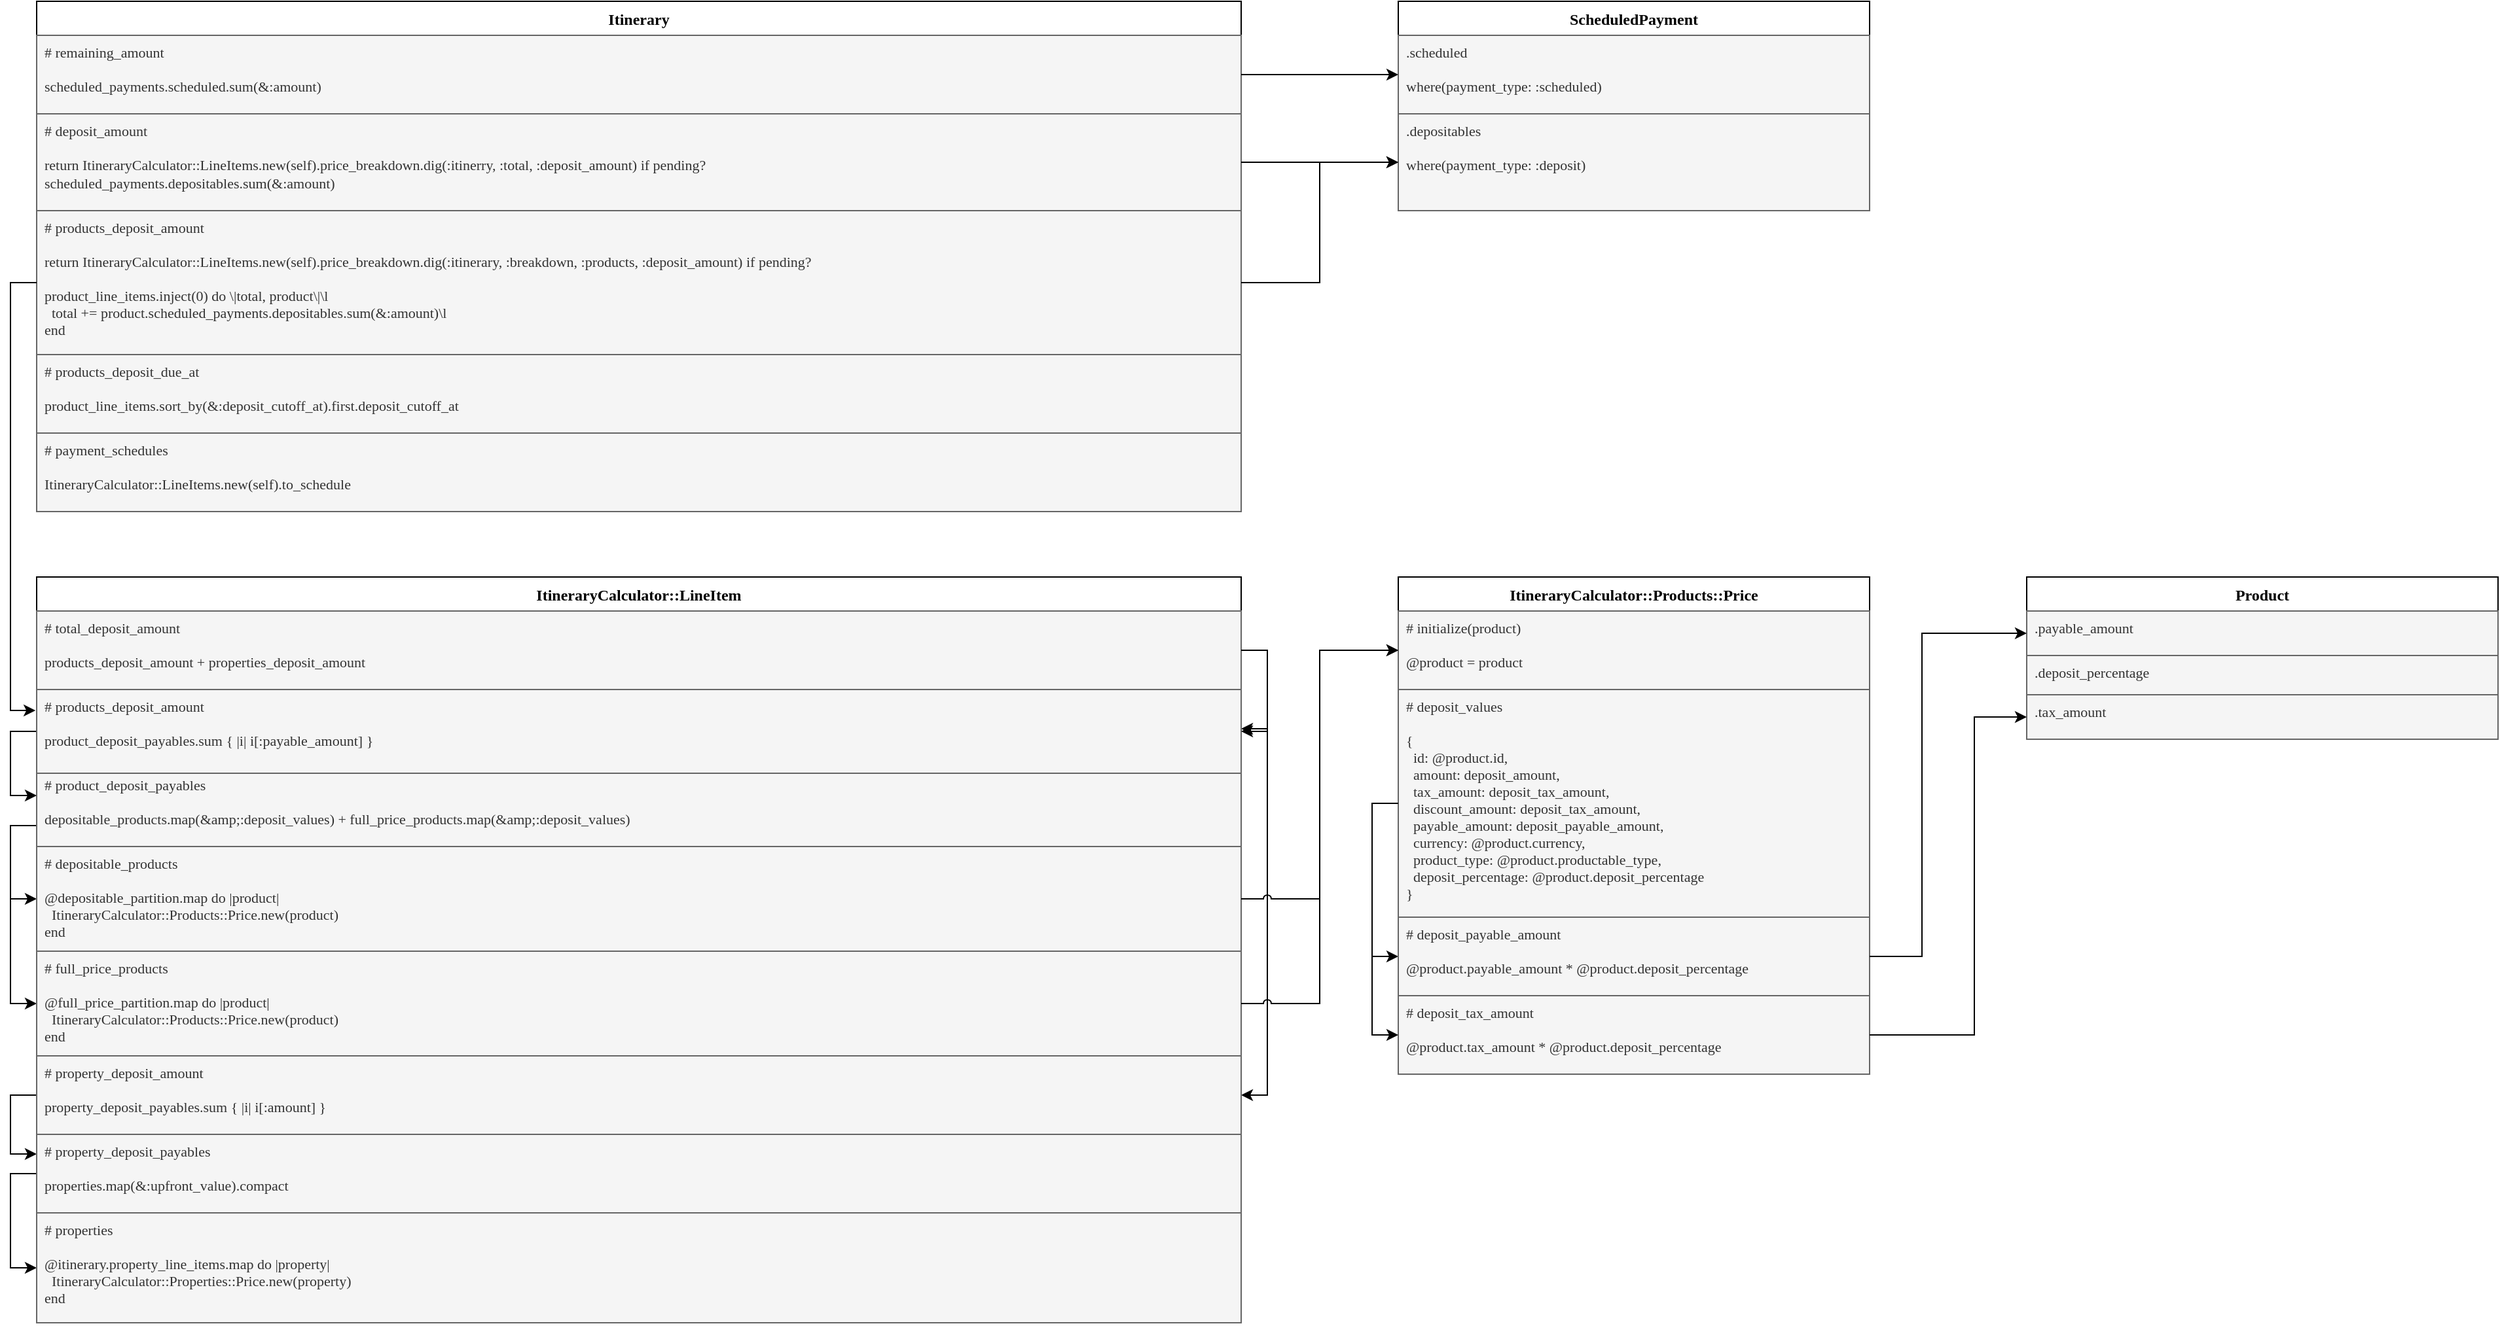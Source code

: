 <mxfile version="14.7.2" type="github">
  <diagram id="gU5jA1xEvA9jffqAlMgD" name="Page-1">
    <mxGraphModel dx="2066" dy="1131" grid="1" gridSize="10" guides="1" tooltips="1" connect="1" arrows="1" fold="1" page="1" pageScale="1" pageWidth="827" pageHeight="1169" math="0" shadow="0">
      <root>
        <mxCell id="0" />
        <mxCell id="1" parent="0" />
        <mxCell id="Vmxj52LLIrOS7AJDDaPW-2" value="Itinerary" style="swimlane;fontStyle=1;align=center;verticalAlign=top;childLayout=stackLayout;horizontal=1;startSize=26;horizontalStack=0;resizeParent=1;resizeParentMax=0;resizeLast=0;collapsible=1;marginBottom=0;fontFamily=&quot;DejaVu Sans Code&quot;;whiteSpace=wrap;" parent="1" vertex="1">
          <mxGeometry x="40" y="40" width="920" height="390" as="geometry">
            <mxRectangle x="30" y="40" width="80" height="26" as="alternateBounds" />
          </mxGeometry>
        </mxCell>
        <mxCell id="Vmxj52LLIrOS7AJDDaPW-5" value="# remaining_amount&#xa;&#xa;scheduled_payments.scheduled.sum(&amp;:amount)" style="text;fillColor=#f5f5f5;align=left;verticalAlign=top;spacingLeft=4;spacingRight=4;overflow=hidden;rotatable=0;points=[[0,0.5],[1,0.5]];portConstraint=eastwest;strokeColor=#666666;fontColor=#333333;fontFamily=&quot;DejaVu Sans Code&quot;;fontSize=11;" parent="Vmxj52LLIrOS7AJDDaPW-2" vertex="1">
          <mxGeometry y="26" width="920" height="60" as="geometry" />
        </mxCell>
        <mxCell id="Vmxj52LLIrOS7AJDDaPW-3" value="# deposit_amount&#xa;&#xa;return ItineraryCalculator::LineItems.new(self).price_breakdown.dig(:itinerry, :total, :deposit_amount) if pending?&#xa;scheduled_payments.depositables.sum(&amp;:amount)" style="text;fillColor=#f5f5f5;align=left;verticalAlign=top;spacingLeft=4;spacingRight=4;overflow=hidden;rotatable=0;points=[[0,0.5],[1,0.5]];portConstraint=eastwest;strokeColor=#666666;fontColor=#333333;fontFamily=&quot;DejaVu Sans Code&quot;;fontSize=11;whiteSpace=wrap;" parent="Vmxj52LLIrOS7AJDDaPW-2" vertex="1">
          <mxGeometry y="86" width="920" height="74" as="geometry" />
        </mxCell>
        <mxCell id="oFmUKIQ2x4N6cIxG4Llz-1" value="# products_deposit_amount&#xa;&#xa;return ItineraryCalculator::LineItems.new(self).price_breakdown.dig(:itinerary, :breakdown, :products, :deposit_amount) if pending?&#xa;&#xa;product_line_items.inject(0) do \|total, product\|\l&#xa;  total += product.scheduled_payments.depositables.sum(&amp;:amount)\l&#xa;end" style="text;fillColor=#f5f5f5;align=left;verticalAlign=top;spacingLeft=4;spacingRight=4;overflow=hidden;rotatable=0;points=[[0,0.5],[1,0.5]];portConstraint=eastwest;strokeColor=#666666;fontColor=#333333;fontFamily=&quot;DejaVu Sans Code&quot;;fontSize=11;" vertex="1" parent="Vmxj52LLIrOS7AJDDaPW-2">
          <mxGeometry y="160" width="920" height="110" as="geometry" />
        </mxCell>
        <mxCell id="oFmUKIQ2x4N6cIxG4Llz-2" value="# products_deposit_due_at&#xa;&#xa;product_line_items.sort_by(&amp;:deposit_cutoff_at).first.deposit_cutoff_at" style="text;fillColor=#f5f5f5;align=left;verticalAlign=top;spacingLeft=4;spacingRight=4;overflow=hidden;rotatable=0;points=[[0,0.5],[1,0.5]];portConstraint=eastwest;strokeColor=#666666;fontColor=#333333;fontFamily=&quot;DejaVu Sans Code&quot;;fontSize=11;" vertex="1" parent="Vmxj52LLIrOS7AJDDaPW-2">
          <mxGeometry y="270" width="920" height="60" as="geometry" />
        </mxCell>
        <mxCell id="oFmUKIQ2x4N6cIxG4Llz-8" value="# payment_schedules&#xa;&#xa;ItineraryCalculator::LineItems.new(self).to_schedule" style="text;fillColor=#f5f5f5;align=left;verticalAlign=top;spacingLeft=4;spacingRight=4;overflow=hidden;rotatable=0;points=[[0,0.5],[1,0.5]];portConstraint=eastwest;strokeColor=#666666;fontColor=#333333;fontFamily=&quot;DejaVu Sans Code&quot;;fontSize=11;" vertex="1" parent="Vmxj52LLIrOS7AJDDaPW-2">
          <mxGeometry y="330" width="920" height="60" as="geometry" />
        </mxCell>
        <mxCell id="oFmUKIQ2x4N6cIxG4Llz-9" value="ScheduledPayment" style="swimlane;fontStyle=1;align=center;verticalAlign=top;childLayout=stackLayout;horizontal=1;startSize=26;horizontalStack=0;resizeParent=1;resizeParentMax=0;resizeLast=0;collapsible=1;marginBottom=0;fontFamily=&quot;DejaVu Sans Code&quot;;whiteSpace=wrap;" vertex="1" parent="1">
          <mxGeometry x="1080" y="40" width="360" height="160" as="geometry">
            <mxRectangle x="30" y="40" width="80" height="26" as="alternateBounds" />
          </mxGeometry>
        </mxCell>
        <mxCell id="oFmUKIQ2x4N6cIxG4Llz-11" value=".scheduled&#xa;&#xa;where(payment_type: :scheduled)" style="text;fillColor=#f5f5f5;align=left;verticalAlign=top;spacingLeft=4;spacingRight=4;overflow=hidden;rotatable=0;points=[[0,0.5],[1,0.5]];portConstraint=eastwest;strokeColor=#666666;fontColor=#333333;fontFamily=&quot;DejaVu Sans Code&quot;;fontSize=11;" vertex="1" parent="oFmUKIQ2x4N6cIxG4Llz-9">
          <mxGeometry y="26" width="360" height="60" as="geometry" />
        </mxCell>
        <mxCell id="oFmUKIQ2x4N6cIxG4Llz-10" value=".depositables&#xa;&#xa;      where(payment_type: :deposit)" style="text;fillColor=#f5f5f5;align=left;verticalAlign=top;spacingLeft=4;spacingRight=4;overflow=hidden;rotatable=0;points=[[0,0.5],[1,0.5]];portConstraint=eastwest;strokeColor=#666666;fontColor=#333333;fontFamily=&quot;DejaVu Sans Code&quot;;fontSize=11;whiteSpace=wrap;" vertex="1" parent="oFmUKIQ2x4N6cIxG4Llz-9">
          <mxGeometry y="86" width="360" height="74" as="geometry" />
        </mxCell>
        <mxCell id="oFmUKIQ2x4N6cIxG4Llz-15" style="edgeStyle=orthogonalEdgeStyle;rounded=0;orthogonalLoop=1;jettySize=auto;html=1;entryX=0;entryY=0.5;entryDx=0;entryDy=0;fontFamily=&quot;DejaVu Sans Code&quot;;fontSize=11;fontColor=#333333;startSize=26;" edge="1" parent="1" source="Vmxj52LLIrOS7AJDDaPW-3" target="oFmUKIQ2x4N6cIxG4Llz-10">
          <mxGeometry relative="1" as="geometry" />
        </mxCell>
        <mxCell id="oFmUKIQ2x4N6cIxG4Llz-16" style="edgeStyle=orthogonalEdgeStyle;rounded=0;orthogonalLoop=1;jettySize=auto;html=1;exitX=1;exitY=0.5;exitDx=0;exitDy=0;entryX=0;entryY=0.5;entryDx=0;entryDy=0;fontFamily=&quot;DejaVu Sans Code&quot;;fontSize=11;fontColor=#333333;startSize=26;" edge="1" parent="1" source="Vmxj52LLIrOS7AJDDaPW-5" target="oFmUKIQ2x4N6cIxG4Llz-11">
          <mxGeometry relative="1" as="geometry" />
        </mxCell>
        <mxCell id="oFmUKIQ2x4N6cIxG4Llz-17" style="edgeStyle=orthogonalEdgeStyle;rounded=0;orthogonalLoop=1;jettySize=auto;html=1;exitX=1;exitY=0.5;exitDx=0;exitDy=0;entryX=0;entryY=0.5;entryDx=0;entryDy=0;fontFamily=&quot;DejaVu Sans Code&quot;;fontSize=11;fontColor=#333333;startSize=26;jumpStyle=arc;" edge="1" parent="1" source="oFmUKIQ2x4N6cIxG4Llz-1" target="oFmUKIQ2x4N6cIxG4Llz-10">
          <mxGeometry relative="1" as="geometry" />
        </mxCell>
        <mxCell id="oFmUKIQ2x4N6cIxG4Llz-18" value="ItineraryCalculator::LineItem" style="swimlane;fontStyle=1;align=center;verticalAlign=top;childLayout=stackLayout;horizontal=1;startSize=26;horizontalStack=0;resizeParent=1;resizeParentMax=0;resizeLast=0;collapsible=1;marginBottom=0;fontFamily=&quot;DejaVu Sans Code&quot;;whiteSpace=wrap;" vertex="1" parent="1">
          <mxGeometry x="40" y="480" width="920" height="570" as="geometry">
            <mxRectangle x="30" y="40" width="80" height="26" as="alternateBounds" />
          </mxGeometry>
        </mxCell>
        <mxCell id="oFmUKIQ2x4N6cIxG4Llz-26" style="edgeStyle=orthogonalEdgeStyle;rounded=0;jumpStyle=arc;orthogonalLoop=1;jettySize=auto;html=1;entryX=1;entryY=0.5;entryDx=0;entryDy=0;fontFamily=&quot;DejaVu Sans Code&quot;;fontSize=11;fontColor=#333333;startSize=26;exitX=1;exitY=0.5;exitDx=0;exitDy=0;" edge="1" parent="oFmUKIQ2x4N6cIxG4Llz-18" source="oFmUKIQ2x4N6cIxG4Llz-19" target="oFmUKIQ2x4N6cIxG4Llz-21">
          <mxGeometry relative="1" as="geometry" />
        </mxCell>
        <mxCell id="oFmUKIQ2x4N6cIxG4Llz-61" style="edgeStyle=orthogonalEdgeStyle;rounded=0;jumpStyle=arc;orthogonalLoop=1;jettySize=auto;html=1;entryX=1;entryY=0.5;entryDx=0;entryDy=0;fontFamily=&quot;DejaVu Sans Code&quot;;fontSize=11;fontColor=#333333;startSize=26;exitX=1;exitY=0.5;exitDx=0;exitDy=0;" edge="1" parent="oFmUKIQ2x4N6cIxG4Llz-18" source="oFmUKIQ2x4N6cIxG4Llz-19" target="oFmUKIQ2x4N6cIxG4Llz-59">
          <mxGeometry relative="1" as="geometry" />
        </mxCell>
        <mxCell id="oFmUKIQ2x4N6cIxG4Llz-19" value="# total_deposit_amount&#xa;&#xa;products_deposit_amount + properties_deposit_amount" style="text;fillColor=#f5f5f5;align=left;verticalAlign=top;spacingLeft=4;spacingRight=4;overflow=hidden;rotatable=0;points=[[0,0.5],[1,0.5]];portConstraint=eastwest;strokeColor=#666666;fontColor=#333333;fontFamily=&quot;DejaVu Sans Code&quot;;fontSize=11;" vertex="1" parent="oFmUKIQ2x4N6cIxG4Llz-18">
          <mxGeometry y="26" width="920" height="60" as="geometry" />
        </mxCell>
        <mxCell id="oFmUKIQ2x4N6cIxG4Llz-21" value="# properties_deposit_amount&#xa;&#xa;property_deposit_payables.sum { |i| i[:amount] }" style="text;fillColor=#f5f5f5;align=left;verticalAlign=top;spacingLeft=4;spacingRight=4;overflow=hidden;rotatable=0;points=[[0,0.5],[1,0.5]];portConstraint=eastwest;strokeColor=#666666;fontColor=#333333;fontFamily=&quot;DejaVu Sans Code&quot;;fontSize=11;" vertex="1" parent="oFmUKIQ2x4N6cIxG4Llz-18">
          <mxGeometry y="86" width="920" height="60" as="geometry" />
        </mxCell>
        <mxCell id="oFmUKIQ2x4N6cIxG4Llz-28" style="edgeStyle=orthogonalEdgeStyle;rounded=0;jumpStyle=arc;orthogonalLoop=1;jettySize=auto;html=1;fontFamily=&quot;DejaVu Sans Code&quot;;fontSize=11;fontColor=#333333;startSize=26;" edge="1" parent="oFmUKIQ2x4N6cIxG4Llz-18" source="oFmUKIQ2x4N6cIxG4Llz-22" target="oFmUKIQ2x4N6cIxG4Llz-33">
          <mxGeometry relative="1" as="geometry">
            <mxPoint x="-2" y="190" as="sourcePoint" />
            <mxPoint x="-2" y="246" as="targetPoint" />
            <Array as="points">
              <mxPoint x="-20" y="190" />
              <mxPoint x="-20" y="246" />
            </Array>
          </mxGeometry>
        </mxCell>
        <mxCell id="oFmUKIQ2x4N6cIxG4Llz-31" style="edgeStyle=orthogonalEdgeStyle;rounded=0;jumpStyle=arc;orthogonalLoop=1;jettySize=auto;html=1;entryX=0;entryY=0.5;entryDx=0;entryDy=0;fontFamily=&quot;DejaVu Sans Code&quot;;fontSize=11;fontColor=#333333;startSize=26;exitX=0.001;exitY=0.733;exitDx=0;exitDy=0;exitPerimeter=0;" edge="1" parent="oFmUKIQ2x4N6cIxG4Llz-18" source="oFmUKIQ2x4N6cIxG4Llz-22" target="oFmUKIQ2x4N6cIxG4Llz-30">
          <mxGeometry relative="1" as="geometry" />
        </mxCell>
        <mxCell id="oFmUKIQ2x4N6cIxG4Llz-22" value="# product_deposit_payables&#xa;&#xa;depositable_products.map(&amp;amp;:deposit_values) + full_price_products.map(&amp;amp;:deposit_values)" style="text;fillColor=#f5f5f5;align=left;verticalAlign=top;spacingLeft=4;spacingRight=4;overflow=hidden;rotatable=0;points=[[0,0.5],[1,0.5]];portConstraint=eastwest;strokeColor=#666666;fontColor=#333333;fontFamily=&quot;DejaVu Sans Code&quot;;fontSize=11;" vertex="1" parent="oFmUKIQ2x4N6cIxG4Llz-18">
          <mxGeometry y="146" width="920" height="60" as="geometry" />
        </mxCell>
        <mxCell id="oFmUKIQ2x4N6cIxG4Llz-33" value="# depositable_products&#xa;&#xa; @depositable_partition.map do |product|&#xa;  ItineraryCalculator::Products::Price.new(product)&#xa;            end" style="text;fillColor=#f5f5f5;align=left;verticalAlign=top;spacingLeft=4;spacingRight=4;overflow=hidden;rotatable=0;points=[[0,0.5],[1,0.5]];portConstraint=eastwest;strokeColor=#666666;fontColor=#333333;fontFamily=&quot;DejaVu Sans Code&quot;;fontSize=11;" vertex="1" parent="oFmUKIQ2x4N6cIxG4Llz-18">
          <mxGeometry y="206" width="920" height="80" as="geometry" />
        </mxCell>
        <mxCell id="oFmUKIQ2x4N6cIxG4Llz-30" value="# full_price_products&#xa;&#xa;@full_price_partition.map do |product|&#xa;  ItineraryCalculator::Products::Price.new(product)&#xa;            end" style="text;fillColor=#f5f5f5;align=left;verticalAlign=top;spacingLeft=4;spacingRight=4;overflow=hidden;rotatable=0;points=[[0,0.5],[1,0.5]];portConstraint=eastwest;strokeColor=#666666;fontColor=#333333;fontFamily=&quot;DejaVu Sans Code&quot;;fontSize=11;" vertex="1" parent="oFmUKIQ2x4N6cIxG4Llz-18">
          <mxGeometry y="286" width="920" height="80" as="geometry" />
        </mxCell>
        <mxCell id="oFmUKIQ2x4N6cIxG4Llz-62" style="edgeStyle=orthogonalEdgeStyle;rounded=0;jumpStyle=arc;orthogonalLoop=1;jettySize=auto;html=1;entryX=0;entryY=0.25;entryDx=0;entryDy=0;fontFamily=&quot;DejaVu Sans Code&quot;;fontSize=11;fontColor=#333333;startSize=26;entryPerimeter=0;" edge="1" parent="oFmUKIQ2x4N6cIxG4Llz-18" source="oFmUKIQ2x4N6cIxG4Llz-59" target="oFmUKIQ2x4N6cIxG4Llz-60">
          <mxGeometry relative="1" as="geometry">
            <Array as="points">
              <mxPoint x="-20" y="396" />
              <mxPoint x="-20" y="441" />
            </Array>
          </mxGeometry>
        </mxCell>
        <mxCell id="oFmUKIQ2x4N6cIxG4Llz-59" value="# property_deposit_amount&#xa;&#xa;property_deposit_payables.sum { |i| i[:amount] }&#xa;" style="text;fillColor=#f5f5f5;align=left;verticalAlign=top;spacingLeft=4;spacingRight=4;overflow=hidden;rotatable=0;points=[[0,0.5],[1,0.5]];portConstraint=eastwest;strokeColor=#666666;fontColor=#333333;fontFamily=&quot;DejaVu Sans Code&quot;;fontSize=11;" vertex="1" parent="oFmUKIQ2x4N6cIxG4Llz-18">
          <mxGeometry y="366" width="920" height="60" as="geometry" />
        </mxCell>
        <mxCell id="oFmUKIQ2x4N6cIxG4Llz-64" style="edgeStyle=orthogonalEdgeStyle;rounded=0;jumpStyle=arc;orthogonalLoop=1;jettySize=auto;html=1;entryX=0;entryY=0.5;entryDx=0;entryDy=0;fontFamily=&quot;DejaVu Sans Code&quot;;fontSize=11;fontColor=#333333;startSize=26;" edge="1" parent="oFmUKIQ2x4N6cIxG4Llz-18" source="oFmUKIQ2x4N6cIxG4Llz-60" target="oFmUKIQ2x4N6cIxG4Llz-63">
          <mxGeometry relative="1" as="geometry" />
        </mxCell>
        <mxCell id="oFmUKIQ2x4N6cIxG4Llz-60" value="# property_deposit_payables&#xa;&#xa;properties.map(&amp;:upfront_value).compact" style="text;fillColor=#f5f5f5;align=left;verticalAlign=top;spacingLeft=4;spacingRight=4;overflow=hidden;rotatable=0;points=[[0,0.5],[1,0.5]];portConstraint=eastwest;strokeColor=#666666;fontColor=#333333;fontFamily=&quot;DejaVu Sans Code&quot;;fontSize=11;" vertex="1" parent="oFmUKIQ2x4N6cIxG4Llz-18">
          <mxGeometry y="426" width="920" height="60" as="geometry" />
        </mxCell>
        <mxCell id="oFmUKIQ2x4N6cIxG4Llz-63" value="# properties&#xa;&#xa;@itinerary.property_line_items.map do |property|&#xa;  ItineraryCalculator::Properties::Price.new(property)&#xa;      end" style="text;fillColor=#f5f5f5;align=left;verticalAlign=top;spacingLeft=4;spacingRight=4;overflow=hidden;rotatable=0;points=[[0,0.5],[1,0.5]];portConstraint=eastwest;strokeColor=#666666;fontColor=#333333;fontFamily=&quot;DejaVu Sans Code&quot;;fontSize=11;" vertex="1" parent="oFmUKIQ2x4N6cIxG4Llz-18">
          <mxGeometry y="486" width="920" height="84" as="geometry" />
        </mxCell>
        <mxCell id="oFmUKIQ2x4N6cIxG4Llz-24" style="edgeStyle=orthogonalEdgeStyle;rounded=0;jumpStyle=arc;orthogonalLoop=1;jettySize=auto;html=1;entryX=-0.001;entryY=0.25;entryDx=0;entryDy=0;fontFamily=&quot;DejaVu Sans Code&quot;;fontSize=11;fontColor=#333333;startSize=26;entryPerimeter=0;" edge="1" parent="1" source="oFmUKIQ2x4N6cIxG4Llz-1" target="oFmUKIQ2x4N6cIxG4Llz-20">
          <mxGeometry relative="1" as="geometry" />
        </mxCell>
        <mxCell id="oFmUKIQ2x4N6cIxG4Llz-27" style="edgeStyle=orthogonalEdgeStyle;rounded=0;jumpStyle=arc;orthogonalLoop=1;jettySize=auto;html=1;entryX=0;entryY=0.35;entryDx=0;entryDy=0;entryPerimeter=0;fontFamily=&quot;DejaVu Sans Code&quot;;fontSize=11;fontColor=#333333;startSize=26;" edge="1" parent="1" source="oFmUKIQ2x4N6cIxG4Llz-20" target="oFmUKIQ2x4N6cIxG4Llz-22">
          <mxGeometry relative="1" as="geometry">
            <Array as="points">
              <mxPoint x="20" y="598" />
              <mxPoint x="20" y="647" />
            </Array>
          </mxGeometry>
        </mxCell>
        <mxCell id="oFmUKIQ2x4N6cIxG4Llz-20" value="# products_deposit_amount&#xa;&#xa;product_deposit_payables.sum { |i| i[:payable_amount] }" style="text;fillColor=#f5f5f5;align=left;verticalAlign=top;spacingLeft=4;spacingRight=4;overflow=hidden;rotatable=0;points=[[0,0.5],[1,0.5]];portConstraint=eastwest;strokeColor=#666666;fontFamily=&quot;DejaVu Sans Code&quot;;fontSize=11;whiteSpace=wrap;fontColor=#333333;" vertex="1" parent="1">
          <mxGeometry x="40" y="566" width="920" height="64" as="geometry" />
        </mxCell>
        <mxCell id="oFmUKIQ2x4N6cIxG4Llz-25" style="edgeStyle=orthogonalEdgeStyle;rounded=0;jumpStyle=arc;orthogonalLoop=1;jettySize=auto;html=1;fontFamily=&quot;DejaVu Sans Code&quot;;fontSize=11;fontColor=#333333;startSize=26;exitX=1;exitY=0.5;exitDx=0;exitDy=0;" edge="1" parent="1" source="oFmUKIQ2x4N6cIxG4Llz-19" target="oFmUKIQ2x4N6cIxG4Llz-20">
          <mxGeometry relative="1" as="geometry" />
        </mxCell>
        <mxCell id="oFmUKIQ2x4N6cIxG4Llz-34" value="ItineraryCalculator::Products::Price" style="swimlane;fontStyle=1;align=center;verticalAlign=top;childLayout=stackLayout;horizontal=1;startSize=26;horizontalStack=0;resizeParent=1;resizeParentMax=0;resizeLast=0;collapsible=1;marginBottom=0;fontFamily=&quot;DejaVu Sans Code&quot;;whiteSpace=wrap;" vertex="1" parent="1">
          <mxGeometry x="1080" y="480" width="360" height="380" as="geometry">
            <mxRectangle x="30" y="40" width="80" height="26" as="alternateBounds" />
          </mxGeometry>
        </mxCell>
        <mxCell id="oFmUKIQ2x4N6cIxG4Llz-36" value="# initialize(product)&#xa;&#xa;@product = product" style="text;fillColor=#f5f5f5;align=left;verticalAlign=top;spacingLeft=4;spacingRight=4;overflow=hidden;rotatable=0;points=[[0,0.5],[1,0.5]];portConstraint=eastwest;strokeColor=#666666;fontColor=#333333;fontFamily=&quot;DejaVu Sans Code&quot;;fontSize=11;" vertex="1" parent="oFmUKIQ2x4N6cIxG4Llz-34">
          <mxGeometry y="26" width="360" height="60" as="geometry" />
        </mxCell>
        <mxCell id="oFmUKIQ2x4N6cIxG4Llz-39" style="edgeStyle=orthogonalEdgeStyle;rounded=0;jumpStyle=arc;orthogonalLoop=1;jettySize=auto;html=1;entryX=0;entryY=0.5;entryDx=0;entryDy=0;fontFamily=&quot;DejaVu Sans Code&quot;;fontSize=11;fontColor=#333333;startSize=26;exitX=0.001;exitY=0.733;exitDx=0;exitDy=0;exitPerimeter=0;" edge="1" parent="oFmUKIQ2x4N6cIxG4Llz-34" target="oFmUKIQ2x4N6cIxG4Llz-42">
          <mxGeometry relative="1" as="geometry">
            <mxPoint x="0.92" y="129.98" as="sourcePoint" />
          </mxGeometry>
        </mxCell>
        <mxCell id="oFmUKIQ2x4N6cIxG4Llz-48" style="edgeStyle=orthogonalEdgeStyle;rounded=0;jumpStyle=arc;orthogonalLoop=1;jettySize=auto;html=1;entryX=0;entryY=0.5;entryDx=0;entryDy=0;fontFamily=&quot;DejaVu Sans Code&quot;;fontSize=11;fontColor=#333333;startSize=26;exitX=0;exitY=0.5;exitDx=0;exitDy=0;" edge="1" parent="oFmUKIQ2x4N6cIxG4Llz-34" source="oFmUKIQ2x4N6cIxG4Llz-45" target="oFmUKIQ2x4N6cIxG4Llz-47">
          <mxGeometry relative="1" as="geometry" />
        </mxCell>
        <mxCell id="oFmUKIQ2x4N6cIxG4Llz-45" value="# deposit_values&#xa;&#xa;{&#xa;  id: @product.id,&#xa;  amount: deposit_amount,&#xa;  tax_amount: deposit_tax_amount,&#xa;  discount_amount: deposit_tax_amount,&#xa;  payable_amount: deposit_payable_amount,&#xa;  currency: @product.currency,&#xa;  product_type: @product.productable_type,&#xa;  deposit_percentage: @product.deposit_percentage&#xa;}" style="text;fillColor=#f5f5f5;align=left;verticalAlign=top;spacingLeft=4;spacingRight=4;overflow=hidden;rotatable=0;points=[[0,0.5],[1,0.5]];portConstraint=eastwest;strokeColor=#666666;fontColor=#333333;fontFamily=&quot;DejaVu Sans Code&quot;;fontSize=11;" vertex="1" parent="oFmUKIQ2x4N6cIxG4Llz-34">
          <mxGeometry y="86" width="360" height="174" as="geometry" />
        </mxCell>
        <mxCell id="oFmUKIQ2x4N6cIxG4Llz-47" value="# deposit_payable_amount&#xa;&#xa;@product.payable_amount * @product.deposit_percentage" style="text;fillColor=#f5f5f5;align=left;verticalAlign=top;spacingLeft=4;spacingRight=4;overflow=hidden;rotatable=0;points=[[0,0.5],[1,0.5]];portConstraint=eastwest;strokeColor=#666666;fontColor=#333333;fontFamily=&quot;DejaVu Sans Code&quot;;fontSize=11;" vertex="1" parent="oFmUKIQ2x4N6cIxG4Llz-34">
          <mxGeometry y="260" width="360" height="60" as="geometry" />
        </mxCell>
        <mxCell id="oFmUKIQ2x4N6cIxG4Llz-46" value="# deposit_tax_amount&#xa;&#xa;@product.tax_amount * @product.deposit_percentage" style="text;fillColor=#f5f5f5;align=left;verticalAlign=top;spacingLeft=4;spacingRight=4;overflow=hidden;rotatable=0;points=[[0,0.5],[1,0.5]];portConstraint=eastwest;strokeColor=#666666;fontColor=#333333;fontFamily=&quot;DejaVu Sans Code&quot;;fontSize=11;" vertex="1" parent="oFmUKIQ2x4N6cIxG4Llz-34">
          <mxGeometry y="320" width="360" height="60" as="geometry" />
        </mxCell>
        <mxCell id="oFmUKIQ2x4N6cIxG4Llz-49" style="edgeStyle=orthogonalEdgeStyle;rounded=0;jumpStyle=arc;orthogonalLoop=1;jettySize=auto;html=1;entryX=0;entryY=0.5;entryDx=0;entryDy=0;fontFamily=&quot;DejaVu Sans Code&quot;;fontSize=11;fontColor=#333333;startSize=26;exitX=0;exitY=0.5;exitDx=0;exitDy=0;" edge="1" parent="oFmUKIQ2x4N6cIxG4Llz-34" source="oFmUKIQ2x4N6cIxG4Llz-45" target="oFmUKIQ2x4N6cIxG4Llz-46">
          <mxGeometry relative="1" as="geometry">
            <mxPoint x="370" y="183" as="sourcePoint" />
            <mxPoint x="370" y="300" as="targetPoint" />
          </mxGeometry>
        </mxCell>
        <mxCell id="oFmUKIQ2x4N6cIxG4Llz-43" style="edgeStyle=orthogonalEdgeStyle;rounded=0;jumpStyle=arc;orthogonalLoop=1;jettySize=auto;html=1;entryX=0;entryY=0.5;entryDx=0;entryDy=0;fontFamily=&quot;DejaVu Sans Code&quot;;fontSize=11;fontColor=#333333;startSize=26;" edge="1" parent="1" source="oFmUKIQ2x4N6cIxG4Llz-33" target="oFmUKIQ2x4N6cIxG4Llz-36">
          <mxGeometry relative="1" as="geometry" />
        </mxCell>
        <mxCell id="oFmUKIQ2x4N6cIxG4Llz-44" style="edgeStyle=orthogonalEdgeStyle;rounded=0;jumpStyle=arc;orthogonalLoop=1;jettySize=auto;html=1;entryX=0;entryY=0.5;entryDx=0;entryDy=0;fontFamily=&quot;DejaVu Sans Code&quot;;fontSize=11;fontColor=#333333;startSize=26;" edge="1" parent="1" source="oFmUKIQ2x4N6cIxG4Llz-30" target="oFmUKIQ2x4N6cIxG4Llz-36">
          <mxGeometry relative="1" as="geometry" />
        </mxCell>
        <mxCell id="oFmUKIQ2x4N6cIxG4Llz-50" value="Product" style="swimlane;fontStyle=1;align=center;verticalAlign=top;childLayout=stackLayout;horizontal=1;startSize=26;horizontalStack=0;resizeParent=1;resizeParentMax=0;resizeLast=0;collapsible=1;marginBottom=0;fontFamily=&quot;DejaVu Sans Code&quot;;whiteSpace=wrap;" vertex="1" parent="1">
          <mxGeometry x="1560" y="480" width="360" height="124" as="geometry">
            <mxRectangle x="30" y="40" width="80" height="26" as="alternateBounds" />
          </mxGeometry>
        </mxCell>
        <mxCell id="oFmUKIQ2x4N6cIxG4Llz-51" value=".payable_amount" style="text;fillColor=#f5f5f5;align=left;verticalAlign=top;spacingLeft=4;spacingRight=4;overflow=hidden;rotatable=0;points=[[0,0.5],[1,0.5]];portConstraint=eastwest;strokeColor=#666666;fontColor=#333333;fontFamily=&quot;DejaVu Sans Code&quot;;fontSize=11;" vertex="1" parent="oFmUKIQ2x4N6cIxG4Llz-50">
          <mxGeometry y="26" width="360" height="34" as="geometry" />
        </mxCell>
        <mxCell id="oFmUKIQ2x4N6cIxG4Llz-52" value=".deposit_percentage" style="text;fillColor=#f5f5f5;align=left;verticalAlign=top;spacingLeft=4;spacingRight=4;overflow=hidden;rotatable=0;points=[[0,0.5],[1,0.5]];portConstraint=eastwest;strokeColor=#666666;fontColor=#333333;fontFamily=&quot;DejaVu Sans Code&quot;;fontSize=11;whiteSpace=wrap;" vertex="1" parent="oFmUKIQ2x4N6cIxG4Llz-50">
          <mxGeometry y="60" width="360" height="30" as="geometry" />
        </mxCell>
        <mxCell id="oFmUKIQ2x4N6cIxG4Llz-54" value=".tax_amount" style="text;fillColor=#f5f5f5;align=left;verticalAlign=top;spacingLeft=4;spacingRight=4;overflow=hidden;rotatable=0;points=[[0,0.5],[1,0.5]];portConstraint=eastwest;strokeColor=#666666;fontColor=#333333;fontFamily=&quot;DejaVu Sans Code&quot;;fontSize=11;" vertex="1" parent="oFmUKIQ2x4N6cIxG4Llz-50">
          <mxGeometry y="90" width="360" height="34" as="geometry" />
        </mxCell>
        <mxCell id="oFmUKIQ2x4N6cIxG4Llz-53" style="edgeStyle=orthogonalEdgeStyle;rounded=0;jumpStyle=arc;orthogonalLoop=1;jettySize=auto;html=1;entryX=0;entryY=0.5;entryDx=0;entryDy=0;fontFamily=&quot;DejaVu Sans Code&quot;;fontSize=11;fontColor=#333333;startSize=26;" edge="1" parent="1" source="oFmUKIQ2x4N6cIxG4Llz-47" target="oFmUKIQ2x4N6cIxG4Llz-51">
          <mxGeometry relative="1" as="geometry">
            <Array as="points">
              <mxPoint x="1480" y="770" />
              <mxPoint x="1480" y="523" />
            </Array>
          </mxGeometry>
        </mxCell>
        <mxCell id="oFmUKIQ2x4N6cIxG4Llz-55" style="edgeStyle=orthogonalEdgeStyle;rounded=0;jumpStyle=arc;orthogonalLoop=1;jettySize=auto;html=1;entryX=0;entryY=0.5;entryDx=0;entryDy=0;fontFamily=&quot;DejaVu Sans Code&quot;;fontSize=11;fontColor=#333333;startSize=26;" edge="1" parent="1" source="oFmUKIQ2x4N6cIxG4Llz-46" target="oFmUKIQ2x4N6cIxG4Llz-54">
          <mxGeometry relative="1" as="geometry">
            <Array as="points">
              <mxPoint x="1520" y="830" />
              <mxPoint x="1520" y="587" />
            </Array>
          </mxGeometry>
        </mxCell>
      </root>
    </mxGraphModel>
  </diagram>
</mxfile>
